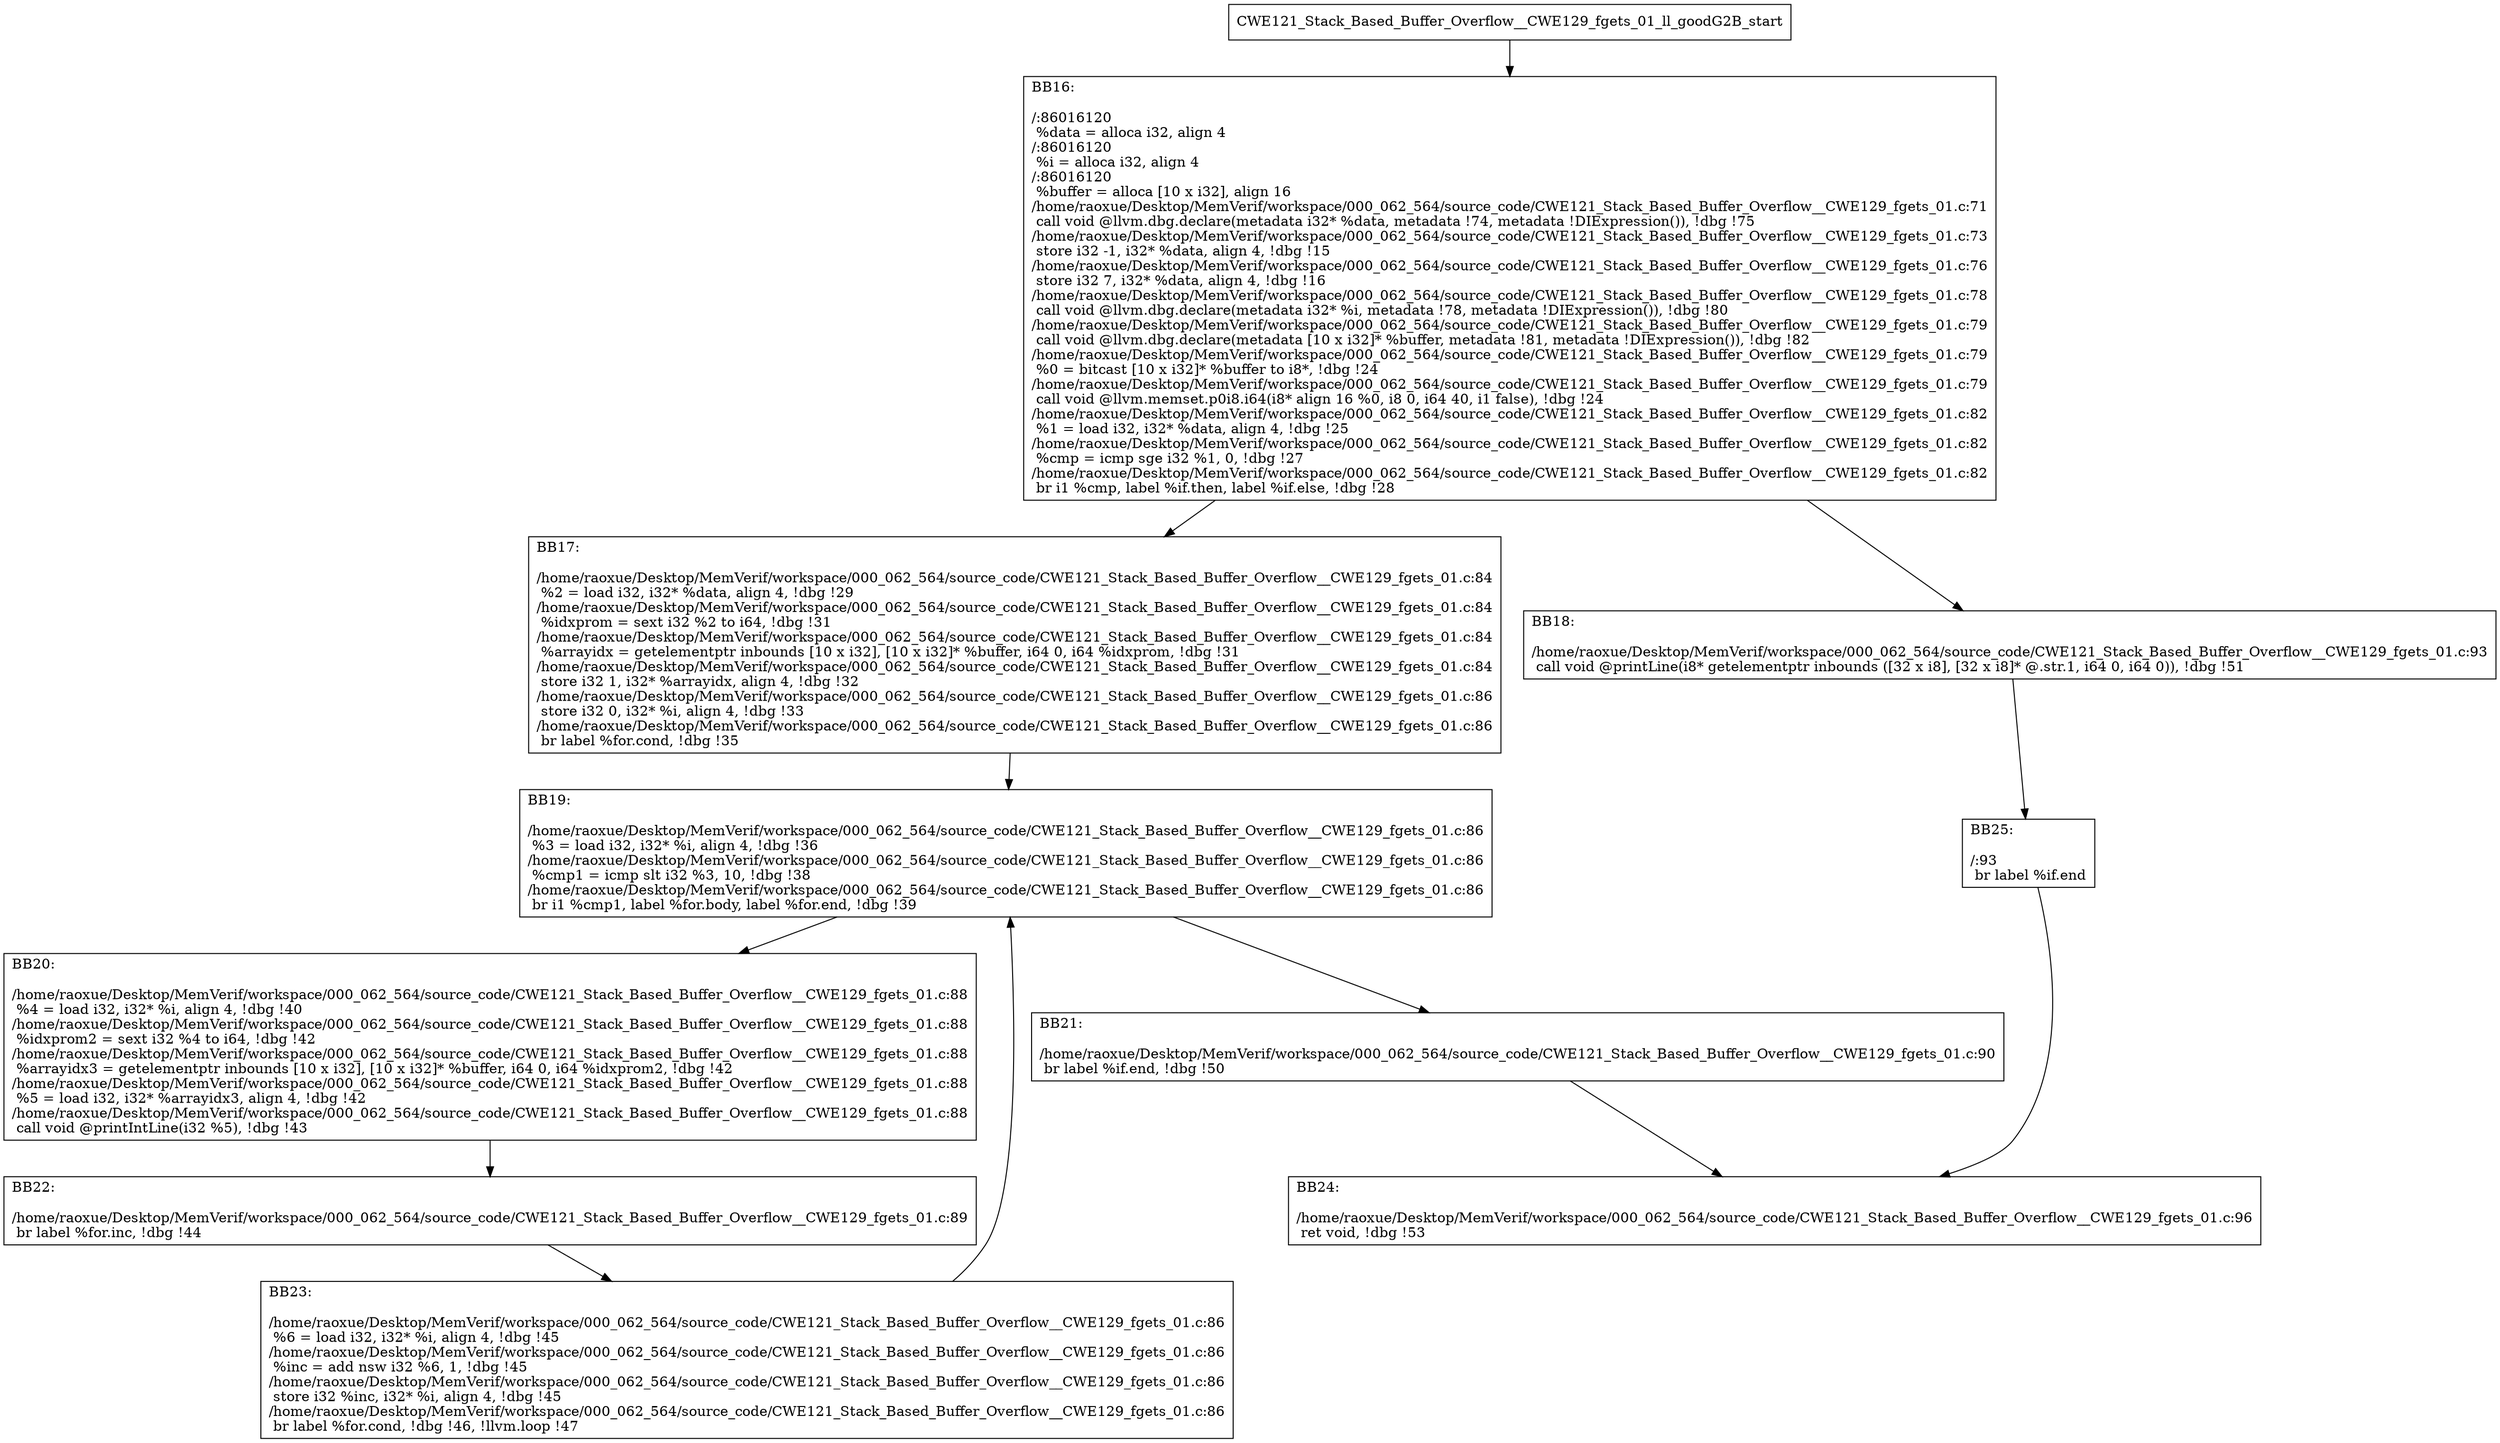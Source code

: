 digraph "CFG for'CWE121_Stack_Based_Buffer_Overflow__CWE129_fgets_01_ll_goodG2B' function" {
	BBCWE121_Stack_Based_Buffer_Overflow__CWE129_fgets_01_ll_goodG2B_start[shape=record,label="{CWE121_Stack_Based_Buffer_Overflow__CWE129_fgets_01_ll_goodG2B_start}"];
	BBCWE121_Stack_Based_Buffer_Overflow__CWE129_fgets_01_ll_goodG2B_start-> CWE121_Stack_Based_Buffer_Overflow__CWE129_fgets_01_ll_goodG2BBB16;
	CWE121_Stack_Based_Buffer_Overflow__CWE129_fgets_01_ll_goodG2BBB16 [shape=record, label="{BB16:\l\l/:86016120\l
  %data = alloca i32, align 4\l
/:86016120\l
  %i = alloca i32, align 4\l
/:86016120\l
  %buffer = alloca [10 x i32], align 16\l
/home/raoxue/Desktop/MemVerif/workspace/000_062_564/source_code/CWE121_Stack_Based_Buffer_Overflow__CWE129_fgets_01.c:71\l
  call void @llvm.dbg.declare(metadata i32* %data, metadata !74, metadata !DIExpression()), !dbg !75\l
/home/raoxue/Desktop/MemVerif/workspace/000_062_564/source_code/CWE121_Stack_Based_Buffer_Overflow__CWE129_fgets_01.c:73\l
  store i32 -1, i32* %data, align 4, !dbg !15\l
/home/raoxue/Desktop/MemVerif/workspace/000_062_564/source_code/CWE121_Stack_Based_Buffer_Overflow__CWE129_fgets_01.c:76\l
  store i32 7, i32* %data, align 4, !dbg !16\l
/home/raoxue/Desktop/MemVerif/workspace/000_062_564/source_code/CWE121_Stack_Based_Buffer_Overflow__CWE129_fgets_01.c:78\l
  call void @llvm.dbg.declare(metadata i32* %i, metadata !78, metadata !DIExpression()), !dbg !80\l
/home/raoxue/Desktop/MemVerif/workspace/000_062_564/source_code/CWE121_Stack_Based_Buffer_Overflow__CWE129_fgets_01.c:79\l
  call void @llvm.dbg.declare(metadata [10 x i32]* %buffer, metadata !81, metadata !DIExpression()), !dbg !82\l
/home/raoxue/Desktop/MemVerif/workspace/000_062_564/source_code/CWE121_Stack_Based_Buffer_Overflow__CWE129_fgets_01.c:79\l
  %0 = bitcast [10 x i32]* %buffer to i8*, !dbg !24\l
/home/raoxue/Desktop/MemVerif/workspace/000_062_564/source_code/CWE121_Stack_Based_Buffer_Overflow__CWE129_fgets_01.c:79\l
  call void @llvm.memset.p0i8.i64(i8* align 16 %0, i8 0, i64 40, i1 false), !dbg !24\l
/home/raoxue/Desktop/MemVerif/workspace/000_062_564/source_code/CWE121_Stack_Based_Buffer_Overflow__CWE129_fgets_01.c:82\l
  %1 = load i32, i32* %data, align 4, !dbg !25\l
/home/raoxue/Desktop/MemVerif/workspace/000_062_564/source_code/CWE121_Stack_Based_Buffer_Overflow__CWE129_fgets_01.c:82\l
  %cmp = icmp sge i32 %1, 0, !dbg !27\l
/home/raoxue/Desktop/MemVerif/workspace/000_062_564/source_code/CWE121_Stack_Based_Buffer_Overflow__CWE129_fgets_01.c:82\l
  br i1 %cmp, label %if.then, label %if.else, !dbg !28\l
}"];
	CWE121_Stack_Based_Buffer_Overflow__CWE129_fgets_01_ll_goodG2BBB16-> CWE121_Stack_Based_Buffer_Overflow__CWE129_fgets_01_ll_goodG2BBB17;
	CWE121_Stack_Based_Buffer_Overflow__CWE129_fgets_01_ll_goodG2BBB16-> CWE121_Stack_Based_Buffer_Overflow__CWE129_fgets_01_ll_goodG2BBB18;
	CWE121_Stack_Based_Buffer_Overflow__CWE129_fgets_01_ll_goodG2BBB17 [shape=record, label="{BB17:\l\l/home/raoxue/Desktop/MemVerif/workspace/000_062_564/source_code/CWE121_Stack_Based_Buffer_Overflow__CWE129_fgets_01.c:84\l
  %2 = load i32, i32* %data, align 4, !dbg !29\l
/home/raoxue/Desktop/MemVerif/workspace/000_062_564/source_code/CWE121_Stack_Based_Buffer_Overflow__CWE129_fgets_01.c:84\l
  %idxprom = sext i32 %2 to i64, !dbg !31\l
/home/raoxue/Desktop/MemVerif/workspace/000_062_564/source_code/CWE121_Stack_Based_Buffer_Overflow__CWE129_fgets_01.c:84\l
  %arrayidx = getelementptr inbounds [10 x i32], [10 x i32]* %buffer, i64 0, i64 %idxprom, !dbg !31\l
/home/raoxue/Desktop/MemVerif/workspace/000_062_564/source_code/CWE121_Stack_Based_Buffer_Overflow__CWE129_fgets_01.c:84\l
  store i32 1, i32* %arrayidx, align 4, !dbg !32\l
/home/raoxue/Desktop/MemVerif/workspace/000_062_564/source_code/CWE121_Stack_Based_Buffer_Overflow__CWE129_fgets_01.c:86\l
  store i32 0, i32* %i, align 4, !dbg !33\l
/home/raoxue/Desktop/MemVerif/workspace/000_062_564/source_code/CWE121_Stack_Based_Buffer_Overflow__CWE129_fgets_01.c:86\l
  br label %for.cond, !dbg !35\l
}"];
	CWE121_Stack_Based_Buffer_Overflow__CWE129_fgets_01_ll_goodG2BBB17-> CWE121_Stack_Based_Buffer_Overflow__CWE129_fgets_01_ll_goodG2BBB19;
	CWE121_Stack_Based_Buffer_Overflow__CWE129_fgets_01_ll_goodG2BBB19 [shape=record, label="{BB19:\l\l/home/raoxue/Desktop/MemVerif/workspace/000_062_564/source_code/CWE121_Stack_Based_Buffer_Overflow__CWE129_fgets_01.c:86\l
  %3 = load i32, i32* %i, align 4, !dbg !36\l
/home/raoxue/Desktop/MemVerif/workspace/000_062_564/source_code/CWE121_Stack_Based_Buffer_Overflow__CWE129_fgets_01.c:86\l
  %cmp1 = icmp slt i32 %3, 10, !dbg !38\l
/home/raoxue/Desktop/MemVerif/workspace/000_062_564/source_code/CWE121_Stack_Based_Buffer_Overflow__CWE129_fgets_01.c:86\l
  br i1 %cmp1, label %for.body, label %for.end, !dbg !39\l
}"];
	CWE121_Stack_Based_Buffer_Overflow__CWE129_fgets_01_ll_goodG2BBB19-> CWE121_Stack_Based_Buffer_Overflow__CWE129_fgets_01_ll_goodG2BBB20;
	CWE121_Stack_Based_Buffer_Overflow__CWE129_fgets_01_ll_goodG2BBB19-> CWE121_Stack_Based_Buffer_Overflow__CWE129_fgets_01_ll_goodG2BBB21;
	CWE121_Stack_Based_Buffer_Overflow__CWE129_fgets_01_ll_goodG2BBB20 [shape=record, label="{BB20:\l\l/home/raoxue/Desktop/MemVerif/workspace/000_062_564/source_code/CWE121_Stack_Based_Buffer_Overflow__CWE129_fgets_01.c:88\l
  %4 = load i32, i32* %i, align 4, !dbg !40\l
/home/raoxue/Desktop/MemVerif/workspace/000_062_564/source_code/CWE121_Stack_Based_Buffer_Overflow__CWE129_fgets_01.c:88\l
  %idxprom2 = sext i32 %4 to i64, !dbg !42\l
/home/raoxue/Desktop/MemVerif/workspace/000_062_564/source_code/CWE121_Stack_Based_Buffer_Overflow__CWE129_fgets_01.c:88\l
  %arrayidx3 = getelementptr inbounds [10 x i32], [10 x i32]* %buffer, i64 0, i64 %idxprom2, !dbg !42\l
/home/raoxue/Desktop/MemVerif/workspace/000_062_564/source_code/CWE121_Stack_Based_Buffer_Overflow__CWE129_fgets_01.c:88\l
  %5 = load i32, i32* %arrayidx3, align 4, !dbg !42\l
/home/raoxue/Desktop/MemVerif/workspace/000_062_564/source_code/CWE121_Stack_Based_Buffer_Overflow__CWE129_fgets_01.c:88\l
  call void @printIntLine(i32 %5), !dbg !43\l
}"];
	CWE121_Stack_Based_Buffer_Overflow__CWE129_fgets_01_ll_goodG2BBB20-> CWE121_Stack_Based_Buffer_Overflow__CWE129_fgets_01_ll_goodG2BBB22;
	CWE121_Stack_Based_Buffer_Overflow__CWE129_fgets_01_ll_goodG2BBB22 [shape=record, label="{BB22:\l\l/home/raoxue/Desktop/MemVerif/workspace/000_062_564/source_code/CWE121_Stack_Based_Buffer_Overflow__CWE129_fgets_01.c:89\l
  br label %for.inc, !dbg !44\l
}"];
	CWE121_Stack_Based_Buffer_Overflow__CWE129_fgets_01_ll_goodG2BBB22-> CWE121_Stack_Based_Buffer_Overflow__CWE129_fgets_01_ll_goodG2BBB23;
	CWE121_Stack_Based_Buffer_Overflow__CWE129_fgets_01_ll_goodG2BBB23 [shape=record, label="{BB23:\l\l/home/raoxue/Desktop/MemVerif/workspace/000_062_564/source_code/CWE121_Stack_Based_Buffer_Overflow__CWE129_fgets_01.c:86\l
  %6 = load i32, i32* %i, align 4, !dbg !45\l
/home/raoxue/Desktop/MemVerif/workspace/000_062_564/source_code/CWE121_Stack_Based_Buffer_Overflow__CWE129_fgets_01.c:86\l
  %inc = add nsw i32 %6, 1, !dbg !45\l
/home/raoxue/Desktop/MemVerif/workspace/000_062_564/source_code/CWE121_Stack_Based_Buffer_Overflow__CWE129_fgets_01.c:86\l
  store i32 %inc, i32* %i, align 4, !dbg !45\l
/home/raoxue/Desktop/MemVerif/workspace/000_062_564/source_code/CWE121_Stack_Based_Buffer_Overflow__CWE129_fgets_01.c:86\l
  br label %for.cond, !dbg !46, !llvm.loop !47\l
}"];
	CWE121_Stack_Based_Buffer_Overflow__CWE129_fgets_01_ll_goodG2BBB23-> CWE121_Stack_Based_Buffer_Overflow__CWE129_fgets_01_ll_goodG2BBB19;
	CWE121_Stack_Based_Buffer_Overflow__CWE129_fgets_01_ll_goodG2BBB21 [shape=record, label="{BB21:\l\l/home/raoxue/Desktop/MemVerif/workspace/000_062_564/source_code/CWE121_Stack_Based_Buffer_Overflow__CWE129_fgets_01.c:90\l
  br label %if.end, !dbg !50\l
}"];
	CWE121_Stack_Based_Buffer_Overflow__CWE129_fgets_01_ll_goodG2BBB21-> CWE121_Stack_Based_Buffer_Overflow__CWE129_fgets_01_ll_goodG2BBB24;
	CWE121_Stack_Based_Buffer_Overflow__CWE129_fgets_01_ll_goodG2BBB18 [shape=record, label="{BB18:\l\l/home/raoxue/Desktop/MemVerif/workspace/000_062_564/source_code/CWE121_Stack_Based_Buffer_Overflow__CWE129_fgets_01.c:93\l
  call void @printLine(i8* getelementptr inbounds ([32 x i8], [32 x i8]* @.str.1, i64 0, i64 0)), !dbg !51\l
}"];
	CWE121_Stack_Based_Buffer_Overflow__CWE129_fgets_01_ll_goodG2BBB18-> CWE121_Stack_Based_Buffer_Overflow__CWE129_fgets_01_ll_goodG2BBB25;
	CWE121_Stack_Based_Buffer_Overflow__CWE129_fgets_01_ll_goodG2BBB25 [shape=record, label="{BB25:\l\l/:93\l
  br label %if.end\l
}"];
	CWE121_Stack_Based_Buffer_Overflow__CWE129_fgets_01_ll_goodG2BBB25-> CWE121_Stack_Based_Buffer_Overflow__CWE129_fgets_01_ll_goodG2BBB24;
	CWE121_Stack_Based_Buffer_Overflow__CWE129_fgets_01_ll_goodG2BBB24 [shape=record, label="{BB24:\l\l/home/raoxue/Desktop/MemVerif/workspace/000_062_564/source_code/CWE121_Stack_Based_Buffer_Overflow__CWE129_fgets_01.c:96\l
  ret void, !dbg !53\l
}"];
}
